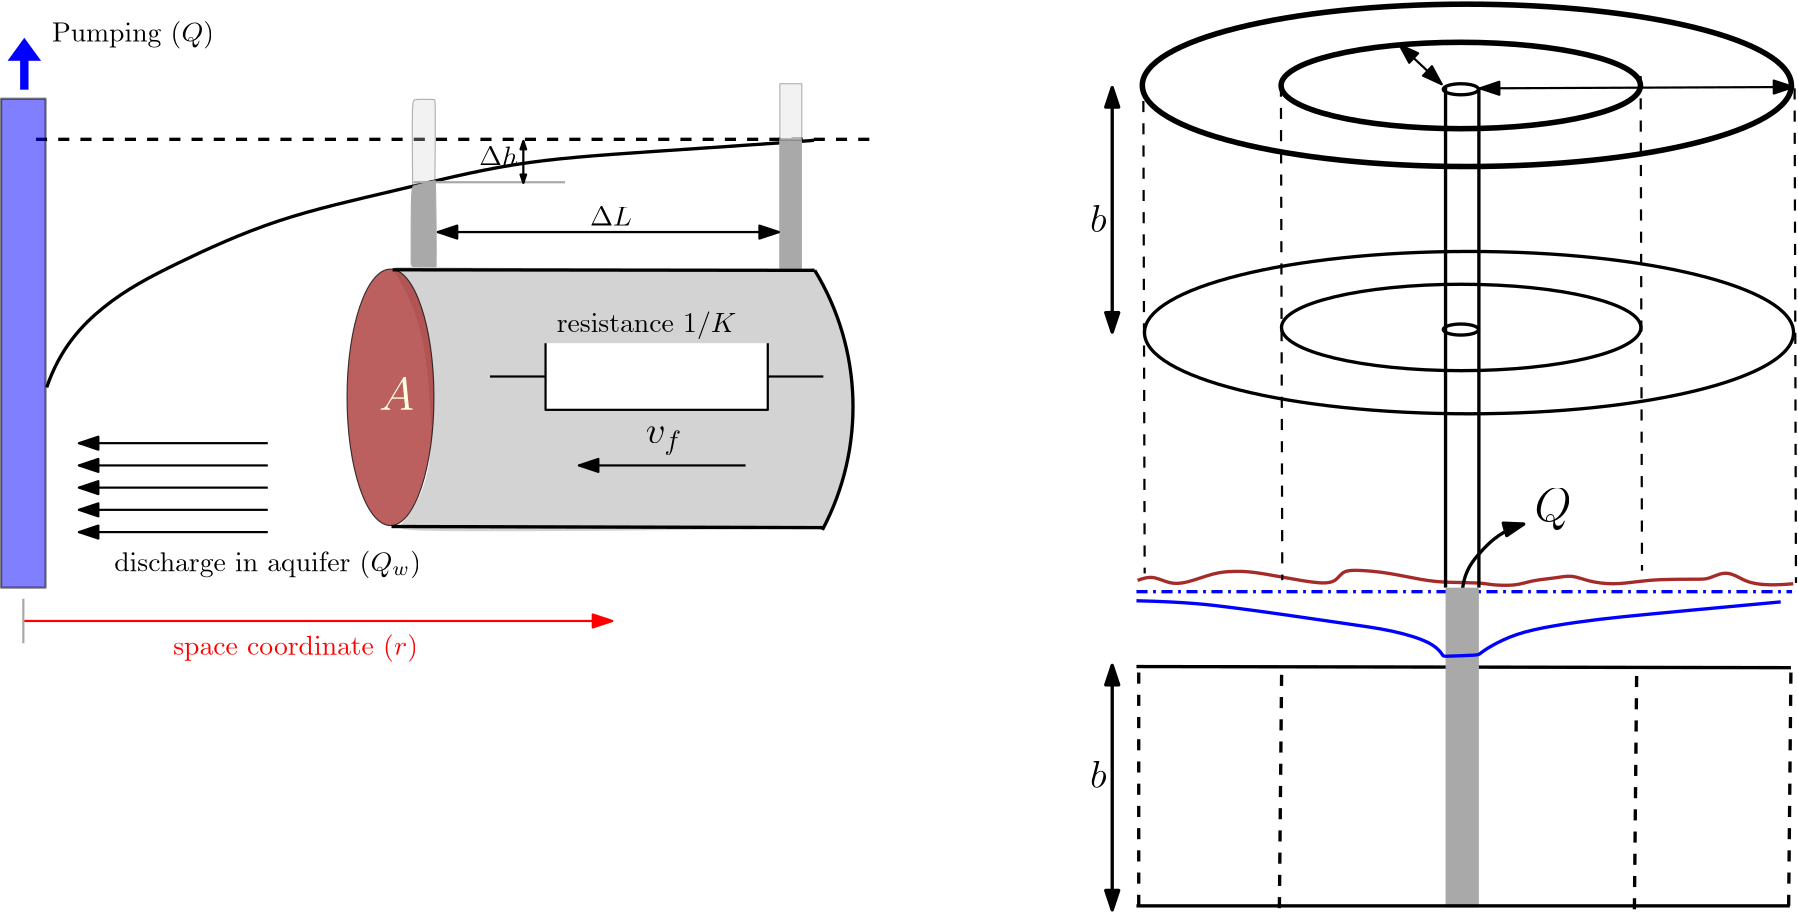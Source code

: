 <?xml version="1.0"?>
<!DOCTYPE ipe SYSTEM "ipe.dtd">
<ipe version="70206" creator="Ipe 7.2.9">
<info created="D:20201211192052" modified="D:20201213153704"/>
<ipestyle name="basic">
<symbol name="arrow/arc(spx)">
<path stroke="sym-stroke" fill="sym-stroke" pen="sym-pen">
0 0 m
-1 0.333 l
-1 -0.333 l
h
</path>
</symbol>
<symbol name="arrow/farc(spx)">
<path stroke="sym-stroke" fill="white" pen="sym-pen">
0 0 m
-1 0.333 l
-1 -0.333 l
h
</path>
</symbol>
<symbol name="arrow/ptarc(spx)">
<path stroke="sym-stroke" fill="sym-stroke" pen="sym-pen">
0 0 m
-1 0.333 l
-0.8 0 l
-1 -0.333 l
h
</path>
</symbol>
<symbol name="arrow/fptarc(spx)">
<path stroke="sym-stroke" fill="white" pen="sym-pen">
0 0 m
-1 0.333 l
-0.8 0 l
-1 -0.333 l
h
</path>
</symbol>
<symbol name="mark/circle(sx)" transformations="translations">
<path fill="sym-stroke">
0.6 0 0 0.6 0 0 e
0.4 0 0 0.4 0 0 e
</path>
</symbol>
<symbol name="mark/disk(sx)" transformations="translations">
<path fill="sym-stroke">
0.6 0 0 0.6 0 0 e
</path>
</symbol>
<symbol name="mark/fdisk(sfx)" transformations="translations">
<group>
<path fill="sym-fill">
0.5 0 0 0.5 0 0 e
</path>
<path fill="sym-stroke" fillrule="eofill">
0.6 0 0 0.6 0 0 e
0.4 0 0 0.4 0 0 e
</path>
</group>
</symbol>
<symbol name="mark/box(sx)" transformations="translations">
<path fill="sym-stroke" fillrule="eofill">
-0.6 -0.6 m
0.6 -0.6 l
0.6 0.6 l
-0.6 0.6 l
h
-0.4 -0.4 m
0.4 -0.4 l
0.4 0.4 l
-0.4 0.4 l
h
</path>
</symbol>
<symbol name="mark/square(sx)" transformations="translations">
<path fill="sym-stroke">
-0.6 -0.6 m
0.6 -0.6 l
0.6 0.6 l
-0.6 0.6 l
h
</path>
</symbol>
<symbol name="mark/fsquare(sfx)" transformations="translations">
<group>
<path fill="sym-fill">
-0.5 -0.5 m
0.5 -0.5 l
0.5 0.5 l
-0.5 0.5 l
h
</path>
<path fill="sym-stroke" fillrule="eofill">
-0.6 -0.6 m
0.6 -0.6 l
0.6 0.6 l
-0.6 0.6 l
h
-0.4 -0.4 m
0.4 -0.4 l
0.4 0.4 l
-0.4 0.4 l
h
</path>
</group>
</symbol>
<symbol name="mark/cross(sx)" transformations="translations">
<group>
<path fill="sym-stroke">
-0.43 -0.57 m
0.57 0.43 l
0.43 0.57 l
-0.57 -0.43 l
h
</path>
<path fill="sym-stroke">
-0.43 0.57 m
0.57 -0.43 l
0.43 -0.57 l
-0.57 0.43 l
h
</path>
</group>
</symbol>
<symbol name="arrow/fnormal(spx)">
<path stroke="sym-stroke" fill="white" pen="sym-pen">
0 0 m
-1 0.333 l
-1 -0.333 l
h
</path>
</symbol>
<symbol name="arrow/pointed(spx)">
<path stroke="sym-stroke" fill="sym-stroke" pen="sym-pen">
0 0 m
-1 0.333 l
-0.8 0 l
-1 -0.333 l
h
</path>
</symbol>
<symbol name="arrow/fpointed(spx)">
<path stroke="sym-stroke" fill="white" pen="sym-pen">
0 0 m
-1 0.333 l
-0.8 0 l
-1 -0.333 l
h
</path>
</symbol>
<symbol name="arrow/linear(spx)">
<path stroke="sym-stroke" pen="sym-pen">
-1 0.333 m
0 0 l
-1 -0.333 l
</path>
</symbol>
<symbol name="arrow/fdouble(spx)">
<path stroke="sym-stroke" fill="white" pen="sym-pen">
0 0 m
-1 0.333 l
-1 -0.333 l
h
-1 0 m
-2 0.333 l
-2 -0.333 l
h
</path>
</symbol>
<symbol name="arrow/double(spx)">
<path stroke="sym-stroke" fill="sym-stroke" pen="sym-pen">
0 0 m
-1 0.333 l
-1 -0.333 l
h
-1 0 m
-2 0.333 l
-2 -0.333 l
h
</path>
</symbol>
<pen name="heavier" value="0.8"/>
<pen name="fat" value="1.2"/>
<pen name="ultrafat" value="2"/>
<symbolsize name="large" value="5"/>
<symbolsize name="small" value="2"/>
<symbolsize name="tiny" value="1.1"/>
<arrowsize name="large" value="10"/>
<arrowsize name="small" value="5"/>
<arrowsize name="tiny" value="3"/>
<color name="red" value="1 0 0"/>
<color name="green" value="0 1 0"/>
<color name="blue" value="0 0 1"/>
<color name="yellow" value="1 1 0"/>
<color name="orange" value="1 0.647 0"/>
<color name="gold" value="1 0.843 0"/>
<color name="purple" value="0.627 0.125 0.941"/>
<color name="gray" value="0.745"/>
<color name="brown" value="0.647 0.165 0.165"/>
<color name="navy" value="0 0 0.502"/>
<color name="pink" value="1 0.753 0.796"/>
<color name="seagreen" value="0.18 0.545 0.341"/>
<color name="turquoise" value="0.251 0.878 0.816"/>
<color name="violet" value="0.933 0.51 0.933"/>
<color name="darkblue" value="0 0 0.545"/>
<color name="darkcyan" value="0 0.545 0.545"/>
<color name="darkgray" value="0.663"/>
<color name="darkgreen" value="0 0.392 0"/>
<color name="darkmagenta" value="0.545 0 0.545"/>
<color name="darkorange" value="1 0.549 0"/>
<color name="darkred" value="0.545 0 0"/>
<color name="lightblue" value="0.678 0.847 0.902"/>
<color name="lightcyan" value="0.878 1 1"/>
<color name="lightgray" value="0.827"/>
<color name="lightgreen" value="0.565 0.933 0.565"/>
<color name="lightyellow" value="1 1 0.878"/>
<dashstyle name="dashed" value="[4] 0"/>
<dashstyle name="dotted" value="[1 3] 0"/>
<dashstyle name="dash dotted" value="[4 2 1 2] 0"/>
<dashstyle name="dash dot dotted" value="[4 2 1 2 1 2] 0"/>
<textsize name="large" value="\large"/>
<textsize name="Large" value="\Large"/>
<textsize name="LARGE" value="\LARGE"/>
<textsize name="huge" value="\huge"/>
<textsize name="Huge" value="\Huge"/>
<textsize name="small" value="\small"/>
<textsize name="footnote" value="\footnotesize"/>
<textsize name="tiny" value="\tiny"/>
<textstyle name="center" begin="\begin{center}" end="\end{center}"/>
<textstyle name="itemize" begin="\begin{itemize}" end="\end{itemize}"/>
<textstyle name="item" begin="\begin{itemize}\item{}" end="\end{itemize}"/>
<gridsize name="4 pts" value="4"/>
<gridsize name="8 pts (~3 mm)" value="8"/>
<gridsize name="16 pts (~6 mm)" value="16"/>
<gridsize name="32 pts (~12 mm)" value="32"/>
<gridsize name="10 pts (~3.5 mm)" value="10"/>
<gridsize name="20 pts (~7 mm)" value="20"/>
<gridsize name="14 pts (~5 mm)" value="14"/>
<gridsize name="28 pts (~10 mm)" value="28"/>
<gridsize name="56 pts (~20 mm)" value="56"/>
<anglesize name="90 deg" value="90"/>
<anglesize name="60 deg" value="60"/>
<anglesize name="45 deg" value="45"/>
<anglesize name="30 deg" value="30"/>
<anglesize name="22.5 deg" value="22.5"/>
<opacity name="10%" value="0.1"/>
<opacity name="30%" value="0.3"/>
<opacity name="50%" value="0.5"/>
<opacity name="75%" value="0.75"/>
<tiling name="falling" angle="-60" step="4" width="1"/>
<tiling name="rising" angle="30" step="4" width="1"/>
</ipestyle>
<page>
<layer name="alpha"/>
<view layers="alpha" active="alpha"/>
<path layer="alpha" matrix="0.997764 0 0 1.02757 -224.962 -0.854" fill="lightgray">
287.839 611.439 m
440.349 610.059
436.899 611.439
439.659 611.439
450.01 587.286
452.771 570.724
452.771 546.57
446.56 527.938
442.419 520.347
440.349 519.657
285.768 518.276
289.219 520.347
296.12 529.318
300.95 543.81
300.26 565.893
296.81 596.257
286.459 610.749 c
</path>
<path matrix="0.338292 0 0 0.998112 -35.796 18.4455" stroke="black" fill="brown" opacity="75%">
46.2568 0 0 46.2568 283.698 563.132 e
</path>
<path matrix="0.983292 0.00257577 -0.00047678 0.995697 -217.759 14.9186" stroke="black" pen="fat">
438.279 612.819 m
93.9453 0 0 -93.9453 358.32 563.501 441.039 518.967 a
</path>
<path matrix="0.981076 0 0 0.914354 -216 71.0567" stroke="black" pen="fat">
155.341 561.062 m
160.172 576.244
176.044 594.877
201.577 609.369
239.532 628.001
283.008 638.353
326.484 650.084
371.34 653.535
429.308 657.675
436.899 658.365 c
</path>
<path matrix="1 0 0 1 -227.45 17.3802" stroke="black" dash="dashed" pen="fat">
160 656 m
464 656 l
</path>
<path matrix="1 0 0 1 -224 16" stroke="darkgray" fill="darkgray">
291.881 611.617 m
300.711 611.349
300.443 611.617
300.711 611.617
300.443 642.389
300.176 642.656
300.176 642.656
291.613 640.248
291.613 640.783
291.613 612.152 c
</path>
<path matrix="1 0 0 1 -224 16" stroke="black" fill="lightgray" opacity="30%">
291.881 640.783 m
299.908 642.924
300.176 642.389
300.176 642.389
300.443 672.09
299.908 671.555
299.908 671.822
291.881 671.822
291.881 671.287
292.148 640.248 c
</path>
<path matrix="1 0 0 1.02959 -224 -3.4568" stroke="darkgray" fill="darkgray">
424.332 657.64 m
424.332 611.885 l
432.092 611.885 l
432.092 657.64 l
h
</path>
<path matrix="1.02222 0 0 0.44377 -233.429 401.56" stroke="black" fill="lightgray" opacity="30%">
424.332 657.64 m
424.332 611.885 l
432.092 611.885 l
432.092 657.64 l
h
</path>
<path matrix="1 0 0 1 -224 16" stroke="black" fill="darkgray" pen="fat">
284.944 610.423 m
436.846 610.217 l
</path>
<path matrix="0.986945 0 0 2 -218.254 -501.594" stroke="black" fill="darkgray" pen="fat">
440.14 517.594 m
282.474 517.8 l
</path>
<path matrix="0.990351 0 0 1.77327 -219.909 -466.519" stroke="black" fill="darkgray" pen="heavier" arrow="normal/normal" rarrow="normal/normal">
300 624 m
424 624 l
</path>
<path matrix="1 0 0 1 -224 16" stroke="darkgray" fill="darkgray" pen="heavier">
292.45 641.936 m
347.012 641.936 l
</path>
<path matrix="0.276559 0 0 1.25774 16.182 -152.275" stroke="black" fill="darkgray" pen="heavier" arrow="normal/tiny" rarrow="normal/tiny">
332 656 m
332 644 l
</path>
<path matrix="1 0 0 1 -224 16" stroke="black" fill="blue" pen="heavier" opacity="50%">
144 672 m
144 496 l
160 496 l
160 672 l
h
</path>
<path matrix="0.377576 0 0 0.519091 -150.181 302.988" fill="blue">
192 768 m
208 784 l
224 768 l
212 768 l
212 748 l
204 748 l
204 768 l
192 768 l
</path>
<text matrix="1 0 0 1 -258.48 9.76871" transformations="translations" pos="196.758 698.832" stroke="black" type="label" width="58.381" height="7.473" depth="2.49" valign="baseline">Pumping ($Q$)</text>
<path matrix="1 0 0 1 -224 16" stroke="black" fill="darkgray" pen="heavier" rarrow="normal/normal">
172 548 m
240 548 l
</path>
<path matrix="1 0 0 1 -224 8" stroke="black" fill="darkgray" pen="heavier" rarrow="normal/normal">
172 548 m
240 548 l
</path>
<path matrix="1 0 0 1 -224 0" stroke="black" fill="darkgray" pen="heavier" rarrow="normal/normal">
172 548 m
240 548 l
</path>
<path matrix="1 0 0 1 -224 -8" stroke="black" fill="darkgray" pen="heavier" rarrow="normal/normal">
172 548 m
240 548 l
</path>
<path matrix="1 0 0 1 -224 -16" stroke="black" fill="darkgray" pen="heavier" rarrow="normal/normal">
172 548 m
240 548 l
</path>
<text matrix="1 0 0 1 -208 -144" transformations="translations" pos="264 720" stroke="lightyellow" type="label" width="12.636" height="11.764" depth="0" valign="baseline" size="LARGE" style="math">A</text>
<text matrix="1 0 0 1 -180 -100" transformations="translations" pos="300 704" stroke="black" type="label" width="64.66" height="7.473" depth="2.49" valign="baseline">resistance $1/K$</text>
<path matrix="1 0 0 1 -140 -144" stroke="black" fill="white" pen="heavier">
256 744 m
256 720 l
336 720 l
336 744 l
336 744 l
</path>
<path matrix="1 0 0 1 -140 -144" stroke="black" fill="white" pen="heavier">
236 732 m
256 732 l
</path>
<path matrix="1 0 0 1 -140 -144" stroke="black" fill="white" pen="heavier">
336 732 m
356 732 l
</path>
<path matrix="1 0 0 1 -224 16" stroke="black" fill="white" pen="heavier" arrow="normal/normal">
412 540 m
352 540 l
</path>
<text matrix="1 0 0 1 -176 -152" transformations="translations" pos="328 716" stroke="black" type="label" width="13.239" height="6.176" depth="4.09" valign="baseline" size="Large" style="math">v_f</text>
<text matrix="1 0 0 1 -148 -84" transformations="translations" pos="240 748" stroke="black" type="label" width="14.042" height="6.918" depth="0" valign="baseline" style="math">\Delta h</text>
<text matrix="1 0 0 1 -108 -105.662" transformations="translations" pos="240 748" stroke="black" type="label" width="15.082" height="6.808" depth="0" valign="baseline" style="math">\Delta L</text>
<text matrix="1 0 0 1 -280.082 -225.774" transformations="translations" pos="240.793 743.698" stroke="black" type="label" width="110.465" height="7.473" depth="2.49" valign="baseline">discharge in aquifer $(Q_w)$</text>
<path matrix="1 0 0 1 -224 16" stroke="red" fill="white" pen="heavier" arrow="normal/normal">
152 484 m
364 484 l
</path>
<path matrix="1 0 0 1 -224 16" stroke="darkgray" fill="white" pen="heavier">
152 492 m
152 476 l
</path>
<text matrix="1 0 0 1 -258.064 11.8458" transformations="translations" pos="240 476" stroke="red" type="label" width="88.153" height="7.473" depth="2.49" valign="baseline">space coordinate ($r$)</text>
<path matrix="0.992936 0 0 0.248366 130.685 508.999" stroke="black" pen="ultrafat">
117.661 0 0 117.661 319.238 740.141 e
</path>
<path matrix="0.992936 0 0 0.248366 131.467 419.977" stroke="black" pen="fat">
117.661 0 0 117.661 319.238 740.141 e
</path>
<path matrix="0.549817 0 0 0.132161 269.957 594.952" stroke="black" pen="ultrafat">
117.661 0 0 117.661 319.238 740.141 e
</path>
<path matrix="0.549817 0 0 0.132161 270.107 507.843" stroke="black" pen="fat">
117.661 0 0 117.661 319.238 740.141 e
</path>
<path matrix="0.0538416 0 0 -0.016872 428.337 617.399" stroke="black" pen="fat">
117.661 0 0 117.661 319.238 740.141 e
</path>
<path matrix="0.0538416 0 0 -0.016872 428.337 703.899" stroke="black" pen="fat">
117.661 0 0 117.661 319.238 740.141 e
</path>
<path matrix="1 0 0 1 128 -48" stroke="brown" pen="fat">
201.132 562.622 m
204.399 563.847
207.666 563.847
212.566 561.397
218.282 561.397
228.899 565.48
235.433 565.889
241.558 565.889
252.991 563.847
268.508 560.989
273 562.622
275.041 566.297
281.166 566.297
290.967 565.48
304.033 562.622
312.2 561.805
325.267 561.805
327.717 560.989
337.517 560.58
342.826 562.622
351.809 563.439
357.526 564.664
363.243 562.214
372.226 560.989
381.209 562.214
388.968 563.03
403.668 563.03
406.526 563.03
412.243 565.889
417.143 564.255
423.677 560.172
437.152 561.397 c
</path>
<path matrix="1 0 0 1 128 -48" stroke="blue" dash="dash dotted" pen="fat">
200.724 558.539 m
436.743 558.539 l
</path>
<path matrix="1 0 0 1 128 -48" stroke="black" pen="fat">
200.724 531.588 m
436.335 531.18 l
</path>
<path matrix="1 0 0 1 128 -48" stroke="black" dash="dashed" pen="fat">
435.518 445.429 m
436.335 530.772 l
</path>
<path matrix="1 0 0 1 128 -48" stroke="black" dash="dashed" pen="fat">
201.54 445.429 m
201.54 530.772 l
</path>
<path matrix="1 0 0 1 72.4664 -49.225" stroke="black" dash="dashed" pen="fat">
435.518 445.429 m
436.335 530.772 l
</path>
<path matrix="1 0 0 1 -55.344 -48.8167" stroke="black" dash="dashed" pen="fat">
435.518 445.429 m
436.335 530.772 l
</path>
<path matrix="1.66841 0 0 1.03613 -83.408 -67.5288" stroke="black" pen="fat" arrow="normal/normal">
316.284 540.572 m
317.1 558.13
317.917 565.072
321.184 572.014
326.084 579.364
330.575 581.406 c
</path>
<path matrix="1 0 0 1 128 -48" stroke="black" pen="heavier" arrow="normal/normal" rarrow="normal/normal">
324.348 739.744 m
437.168 740.235 l
</path>
<path matrix="1 0 0 1 128 -48" stroke="black" pen="heavier" arrow="normal/normal" rarrow="normal/normal">
310.614 741.216 m
295.408 755.441 l
</path>
<path matrix="1 0 0 1 129.472 -48" stroke="black" dash="dashed" pen="heavier">
201.718 743.178 m
202.209 565.118 l
</path>
<path matrix="1 0 0 1 179.014 -50.4526" stroke="black" dash="dashed" pen="heavier">
201.718 743.178 m
202.209 565.118 l
</path>
<path matrix="1 0 0 1 128 -48" stroke="black" pen="fat">
312 740 m
312 560 l
</path>
<path matrix="1 0 0 1 128 -48" stroke="black" pen="fat">
324 740 m
324 560 l
</path>
<path matrix="1 0 0 0.992461 128 -43.7783" fill="darkgray">
312 560 m
324 560 l
324 444 l
312 444 l
312 560 l
</path>
<path matrix="1 0 0 1 308.512 -47.019" stroke="black" dash="dashed" pen="heavier">
201.718 743.178 m
202.209 565.118 l
</path>
<path matrix="1 0 0 1 363.941 -51.4333" stroke="black" dash="dashed" pen="heavier">
201.718 743.178 m
202.209 565.118 l
</path>
<path matrix="1 0 0 1 128 -48" stroke="black" pen="fat" arrow="normal/normal" rarrow="normal/normal">
192 740 m
192 652 l
</path>
<path matrix="1 0 0 1 128 -48" stroke="black" pen="fat" arrow="normal/normal" rarrow="normal/normal">
192 532 m
192 444 l
</path>
<text matrix="1 0 0 1 284 -132" transformations="translations" pos="28 772" stroke="black" type="label" valign="baseline" size="Large" style="math">b</text>
<text matrix="1 0 0 1 284 -332" transformations="translations" pos="28 772" stroke="black" type="label" valign="baseline" size="Large" style="math">b</text>
<text matrix="1 0 0 1 428 -248" transformations="translations" pos="44 784" stroke="black" type="label" valign="baseline" size="LARGE" style="math">Q</text>
<path matrix="1 0 0 1 128 -48" stroke="black" pen="fat">
200.724 445.429 m
435.927 445.429 l
</path>
<path matrix="1 0 0 1 128 -48" stroke="blue" pen="fat">
200.724 555.272 m
218.691 554.864
235.433 552.822
253.399 550.372
275.45 547.105
293.417 544.655
307.708 540.163
311.384 535.263
310.975 535.263
324.042 535.672
324.042 536.08
328.125 538.938
337.109 543.43
350.176 546.289
367.734 548.739
384.476 550.372
401.626 552.005
432.66 554.864 c
</path>
</page>
</ipe>
